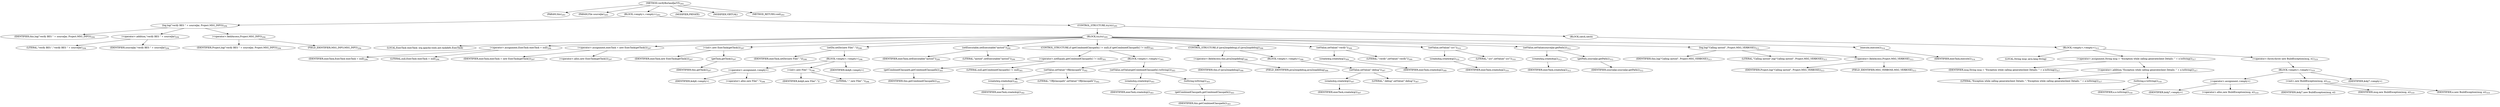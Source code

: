 digraph "verifyBorlandJarV5" {  
"460" [label = <(METHOD,verifyBorlandJarV5)<SUB>293</SUB>> ]
"38" [label = <(PARAM,this)<SUB>293</SUB>> ]
"461" [label = <(PARAM,File sourceJar)<SUB>293</SUB>> ]
"462" [label = <(BLOCK,&lt;empty&gt;,&lt;empty&gt;)<SUB>293</SUB>> ]
"463" [label = <(log,log(&quot;verify BES &quot; + sourceJar, Project.MSG_INFO))<SUB>294</SUB>> ]
"37" [label = <(IDENTIFIER,this,log(&quot;verify BES &quot; + sourceJar, Project.MSG_INFO))<SUB>294</SUB>> ]
"464" [label = <(&lt;operator&gt;.addition,&quot;verify BES &quot; + sourceJar)<SUB>294</SUB>> ]
"465" [label = <(LITERAL,&quot;verify BES &quot;,&quot;verify BES &quot; + sourceJar)<SUB>294</SUB>> ]
"466" [label = <(IDENTIFIER,sourceJar,&quot;verify BES &quot; + sourceJar)<SUB>294</SUB>> ]
"467" [label = <(&lt;operator&gt;.fieldAccess,Project.MSG_INFO)<SUB>294</SUB>> ]
"468" [label = <(IDENTIFIER,Project,log(&quot;verify BES &quot; + sourceJar, Project.MSG_INFO))<SUB>294</SUB>> ]
"469" [label = <(FIELD_IDENTIFIER,MSG_INFO,MSG_INFO)<SUB>294</SUB>> ]
"470" [label = <(CONTROL_STRUCTURE,try,try)<SUB>295</SUB>> ]
"471" [label = <(BLOCK,try,try)<SUB>295</SUB>> ]
"41" [label = <(LOCAL,ExecTask execTask: org.apache.tools.ant.taskdefs.ExecTask)> ]
"472" [label = <(&lt;operator&gt;.assignment,ExecTask execTask = null)<SUB>296</SUB>> ]
"473" [label = <(IDENTIFIER,execTask,ExecTask execTask = null)<SUB>296</SUB>> ]
"474" [label = <(LITERAL,null,ExecTask execTask = null)<SUB>296</SUB>> ]
"475" [label = <(&lt;operator&gt;.assignment,execTask = new ExecTask(getTask()))<SUB>297</SUB>> ]
"476" [label = <(IDENTIFIER,execTask,execTask = new ExecTask(getTask()))<SUB>297</SUB>> ]
"477" [label = <(&lt;operator&gt;.alloc,new ExecTask(getTask()))<SUB>297</SUB>> ]
"478" [label = <(&lt;init&gt;,new ExecTask(getTask()))<SUB>297</SUB>> ]
"40" [label = <(IDENTIFIER,execTask,new ExecTask(getTask()))<SUB>297</SUB>> ]
"479" [label = <(getTask,getTask())<SUB>297</SUB>> ]
"39" [label = <(IDENTIFIER,this,getTask())<SUB>297</SUB>> ]
"480" [label = <(setDir,setDir(new File(&quot;.&quot;)))<SUB>298</SUB>> ]
"481" [label = <(IDENTIFIER,execTask,setDir(new File(&quot;.&quot;)))<SUB>298</SUB>> ]
"482" [label = <(BLOCK,&lt;empty&gt;,&lt;empty&gt;)<SUB>298</SUB>> ]
"483" [label = <(&lt;operator&gt;.assignment,&lt;empty&gt;)> ]
"484" [label = <(IDENTIFIER,$obj6,&lt;empty&gt;)> ]
"485" [label = <(&lt;operator&gt;.alloc,new File(&quot;.&quot;))<SUB>298</SUB>> ]
"486" [label = <(&lt;init&gt;,new File(&quot;.&quot;))<SUB>298</SUB>> ]
"487" [label = <(IDENTIFIER,$obj6,new File(&quot;.&quot;))> ]
"488" [label = <(LITERAL,&quot;.&quot;,new File(&quot;.&quot;))<SUB>298</SUB>> ]
"489" [label = <(IDENTIFIER,$obj6,&lt;empty&gt;)> ]
"490" [label = <(setExecutable,setExecutable(&quot;iastool&quot;))<SUB>299</SUB>> ]
"491" [label = <(IDENTIFIER,execTask,setExecutable(&quot;iastool&quot;))<SUB>299</SUB>> ]
"492" [label = <(LITERAL,&quot;iastool&quot;,setExecutable(&quot;iastool&quot;))<SUB>299</SUB>> ]
"493" [label = <(CONTROL_STRUCTURE,if (getCombinedClasspath() != null),if (getCombinedClasspath() != null))<SUB>301</SUB>> ]
"494" [label = <(&lt;operator&gt;.notEquals,getCombinedClasspath() != null)<SUB>301</SUB>> ]
"495" [label = <(getCombinedClasspath,getCombinedClasspath())<SUB>301</SUB>> ]
"42" [label = <(IDENTIFIER,this,getCombinedClasspath())<SUB>301</SUB>> ]
"496" [label = <(LITERAL,null,getCombinedClasspath() != null)<SUB>301</SUB>> ]
"497" [label = <(BLOCK,&lt;empty&gt;,&lt;empty&gt;)<SUB>301</SUB>> ]
"498" [label = <(setValue,setValue(&quot;-VBJclasspath&quot;))<SUB>302</SUB>> ]
"499" [label = <(createArg,createArg())<SUB>302</SUB>> ]
"500" [label = <(IDENTIFIER,execTask,createArg())<SUB>302</SUB>> ]
"501" [label = <(LITERAL,&quot;-VBJclasspath&quot;,setValue(&quot;-VBJclasspath&quot;))<SUB>302</SUB>> ]
"502" [label = <(setValue,setValue(getCombinedClasspath().toString()))<SUB>303</SUB>> ]
"503" [label = <(createArg,createArg())<SUB>303</SUB>> ]
"504" [label = <(IDENTIFIER,execTask,createArg())<SUB>303</SUB>> ]
"505" [label = <(toString,toString())<SUB>303</SUB>> ]
"506" [label = <(getCombinedClasspath,getCombinedClasspath())<SUB>303</SUB>> ]
"43" [label = <(IDENTIFIER,this,getCombinedClasspath())<SUB>303</SUB>> ]
"507" [label = <(CONTROL_STRUCTURE,if (java2iiopdebug),if (java2iiopdebug))<SUB>306</SUB>> ]
"508" [label = <(&lt;operator&gt;.fieldAccess,this.java2iiopdebug)<SUB>306</SUB>> ]
"509" [label = <(IDENTIFIER,this,if (java2iiopdebug))<SUB>306</SUB>> ]
"510" [label = <(FIELD_IDENTIFIER,java2iiopdebug,java2iiopdebug)<SUB>306</SUB>> ]
"511" [label = <(BLOCK,&lt;empty&gt;,&lt;empty&gt;)<SUB>306</SUB>> ]
"512" [label = <(setValue,setValue(&quot;-debug&quot;))<SUB>307</SUB>> ]
"513" [label = <(createArg,createArg())<SUB>307</SUB>> ]
"514" [label = <(IDENTIFIER,execTask,createArg())<SUB>307</SUB>> ]
"515" [label = <(LITERAL,&quot;-debug&quot;,setValue(&quot;-debug&quot;))<SUB>307</SUB>> ]
"516" [label = <(setValue,setValue(&quot;-verify&quot;))<SUB>309</SUB>> ]
"517" [label = <(createArg,createArg())<SUB>309</SUB>> ]
"518" [label = <(IDENTIFIER,execTask,createArg())<SUB>309</SUB>> ]
"519" [label = <(LITERAL,&quot;-verify&quot;,setValue(&quot;-verify&quot;))<SUB>309</SUB>> ]
"520" [label = <(setValue,setValue(&quot;-src&quot;))<SUB>310</SUB>> ]
"521" [label = <(createArg,createArg())<SUB>310</SUB>> ]
"522" [label = <(IDENTIFIER,execTask,createArg())<SUB>310</SUB>> ]
"523" [label = <(LITERAL,&quot;-src&quot;,setValue(&quot;-src&quot;))<SUB>310</SUB>> ]
"524" [label = <(setValue,setValue(sourceJar.getPath()))<SUB>312</SUB>> ]
"525" [label = <(createArg,createArg())<SUB>312</SUB>> ]
"526" [label = <(IDENTIFIER,execTask,createArg())<SUB>312</SUB>> ]
"527" [label = <(getPath,sourceJar.getPath())<SUB>312</SUB>> ]
"528" [label = <(IDENTIFIER,sourceJar,sourceJar.getPath())<SUB>312</SUB>> ]
"529" [label = <(log,log(&quot;Calling iastool&quot;, Project.MSG_VERBOSE))<SUB>313</SUB>> ]
"44" [label = <(IDENTIFIER,this,log(&quot;Calling iastool&quot;, Project.MSG_VERBOSE))<SUB>313</SUB>> ]
"530" [label = <(LITERAL,&quot;Calling iastool&quot;,log(&quot;Calling iastool&quot;, Project.MSG_VERBOSE))<SUB>313</SUB>> ]
"531" [label = <(&lt;operator&gt;.fieldAccess,Project.MSG_VERBOSE)<SUB>313</SUB>> ]
"532" [label = <(IDENTIFIER,Project,log(&quot;Calling iastool&quot;, Project.MSG_VERBOSE))<SUB>313</SUB>> ]
"533" [label = <(FIELD_IDENTIFIER,MSG_VERBOSE,MSG_VERBOSE)<SUB>313</SUB>> ]
"534" [label = <(execute,execute())<SUB>314</SUB>> ]
"535" [label = <(IDENTIFIER,execTask,execute())<SUB>314</SUB>> ]
"536" [label = <(BLOCK,catch,catch)> ]
"537" [label = <(BLOCK,&lt;empty&gt;,&lt;empty&gt;)<SUB>315</SUB>> ]
"538" [label = <(LOCAL,String msg: java.lang.String)> ]
"539" [label = <(&lt;operator&gt;.assignment,String msg = &quot;Exception while calling generateclient Details: &quot; + e.toString())<SUB>317</SUB>> ]
"540" [label = <(IDENTIFIER,msg,String msg = &quot;Exception while calling generateclient Details: &quot; + e.toString())<SUB>317</SUB>> ]
"541" [label = <(&lt;operator&gt;.addition,&quot;Exception while calling generateclient Details: &quot; + e.toString())<SUB>317</SUB>> ]
"542" [label = <(LITERAL,&quot;Exception while calling generateclient Details: &quot;,&quot;Exception while calling generateclient Details: &quot; + e.toString())<SUB>317</SUB>> ]
"543" [label = <(toString,e.toString())<SUB>318</SUB>> ]
"544" [label = <(IDENTIFIER,e,e.toString())<SUB>318</SUB>> ]
"545" [label = <(&lt;operator&gt;.throw,throw new BuildException(msg, e);)<SUB>319</SUB>> ]
"546" [label = <(BLOCK,&lt;empty&gt;,&lt;empty&gt;)<SUB>319</SUB>> ]
"547" [label = <(&lt;operator&gt;.assignment,&lt;empty&gt;)> ]
"548" [label = <(IDENTIFIER,$obj7,&lt;empty&gt;)> ]
"549" [label = <(&lt;operator&gt;.alloc,new BuildException(msg, e))<SUB>319</SUB>> ]
"550" [label = <(&lt;init&gt;,new BuildException(msg, e))<SUB>319</SUB>> ]
"551" [label = <(IDENTIFIER,$obj7,new BuildException(msg, e))> ]
"552" [label = <(IDENTIFIER,msg,new BuildException(msg, e))<SUB>319</SUB>> ]
"553" [label = <(IDENTIFIER,e,new BuildException(msg, e))<SUB>319</SUB>> ]
"554" [label = <(IDENTIFIER,$obj7,&lt;empty&gt;)> ]
"555" [label = <(MODIFIER,PRIVATE)> ]
"556" [label = <(MODIFIER,VIRTUAL)> ]
"557" [label = <(METHOD_RETURN,void)<SUB>293</SUB>> ]
  "460" -> "38" 
  "460" -> "461" 
  "460" -> "462" 
  "460" -> "555" 
  "460" -> "556" 
  "460" -> "557" 
  "462" -> "463" 
  "462" -> "470" 
  "463" -> "37" 
  "463" -> "464" 
  "463" -> "467" 
  "464" -> "465" 
  "464" -> "466" 
  "467" -> "468" 
  "467" -> "469" 
  "470" -> "471" 
  "470" -> "536" 
  "471" -> "41" 
  "471" -> "472" 
  "471" -> "475" 
  "471" -> "478" 
  "471" -> "480" 
  "471" -> "490" 
  "471" -> "493" 
  "471" -> "507" 
  "471" -> "516" 
  "471" -> "520" 
  "471" -> "524" 
  "471" -> "529" 
  "471" -> "534" 
  "472" -> "473" 
  "472" -> "474" 
  "475" -> "476" 
  "475" -> "477" 
  "478" -> "40" 
  "478" -> "479" 
  "479" -> "39" 
  "480" -> "481" 
  "480" -> "482" 
  "482" -> "483" 
  "482" -> "486" 
  "482" -> "489" 
  "483" -> "484" 
  "483" -> "485" 
  "486" -> "487" 
  "486" -> "488" 
  "490" -> "491" 
  "490" -> "492" 
  "493" -> "494" 
  "493" -> "497" 
  "494" -> "495" 
  "494" -> "496" 
  "495" -> "42" 
  "497" -> "498" 
  "497" -> "502" 
  "498" -> "499" 
  "498" -> "501" 
  "499" -> "500" 
  "502" -> "503" 
  "502" -> "505" 
  "503" -> "504" 
  "505" -> "506" 
  "506" -> "43" 
  "507" -> "508" 
  "507" -> "511" 
  "508" -> "509" 
  "508" -> "510" 
  "511" -> "512" 
  "512" -> "513" 
  "512" -> "515" 
  "513" -> "514" 
  "516" -> "517" 
  "516" -> "519" 
  "517" -> "518" 
  "520" -> "521" 
  "520" -> "523" 
  "521" -> "522" 
  "524" -> "525" 
  "524" -> "527" 
  "525" -> "526" 
  "527" -> "528" 
  "529" -> "44" 
  "529" -> "530" 
  "529" -> "531" 
  "531" -> "532" 
  "531" -> "533" 
  "534" -> "535" 
  "536" -> "537" 
  "537" -> "538" 
  "537" -> "539" 
  "537" -> "545" 
  "539" -> "540" 
  "539" -> "541" 
  "541" -> "542" 
  "541" -> "543" 
  "543" -> "544" 
  "545" -> "546" 
  "546" -> "547" 
  "546" -> "550" 
  "546" -> "554" 
  "547" -> "548" 
  "547" -> "549" 
  "550" -> "551" 
  "550" -> "552" 
  "550" -> "553" 
}
